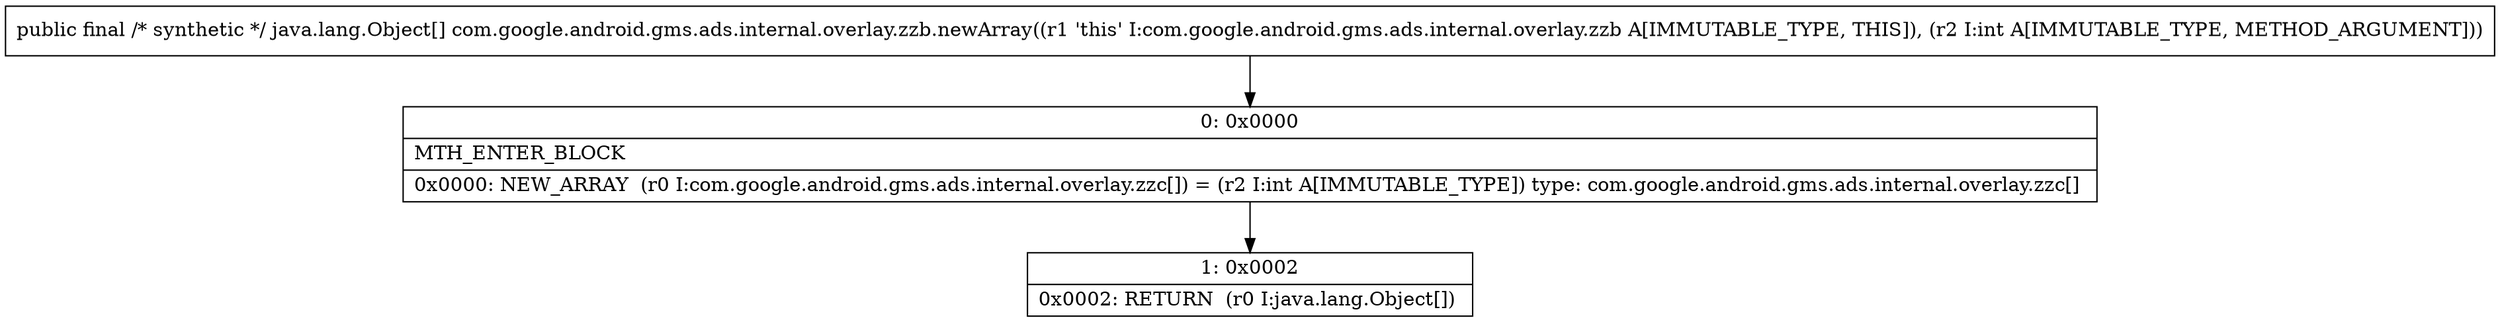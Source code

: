 digraph "CFG forcom.google.android.gms.ads.internal.overlay.zzb.newArray(I)[Ljava\/lang\/Object;" {
Node_0 [shape=record,label="{0\:\ 0x0000|MTH_ENTER_BLOCK\l|0x0000: NEW_ARRAY  (r0 I:com.google.android.gms.ads.internal.overlay.zzc[]) = (r2 I:int A[IMMUTABLE_TYPE]) type: com.google.android.gms.ads.internal.overlay.zzc[] \l}"];
Node_1 [shape=record,label="{1\:\ 0x0002|0x0002: RETURN  (r0 I:java.lang.Object[]) \l}"];
MethodNode[shape=record,label="{public final \/* synthetic *\/ java.lang.Object[] com.google.android.gms.ads.internal.overlay.zzb.newArray((r1 'this' I:com.google.android.gms.ads.internal.overlay.zzb A[IMMUTABLE_TYPE, THIS]), (r2 I:int A[IMMUTABLE_TYPE, METHOD_ARGUMENT])) }"];
MethodNode -> Node_0;
Node_0 -> Node_1;
}

